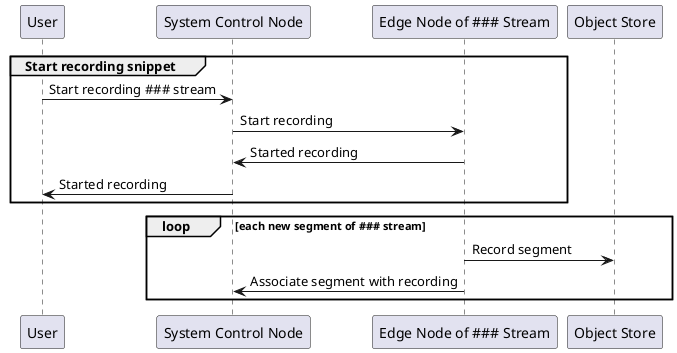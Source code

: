 @startuml
group Start recording snippet
"User" -> "System Control Node": Start recording ### stream

"System Control Node" -> "Edge Node of ### Stream": Start recording

"Edge Node of ### Stream" -> "System Control Node": Started recording

"System Control Node" -> "User": Started recording
end

loop each new segment of ### stream
"Edge Node of ### Stream" -> "Object Store": Record segment

"Edge Node of ### Stream" -> "System Control Node": Associate segment with recording
end
@enduml
